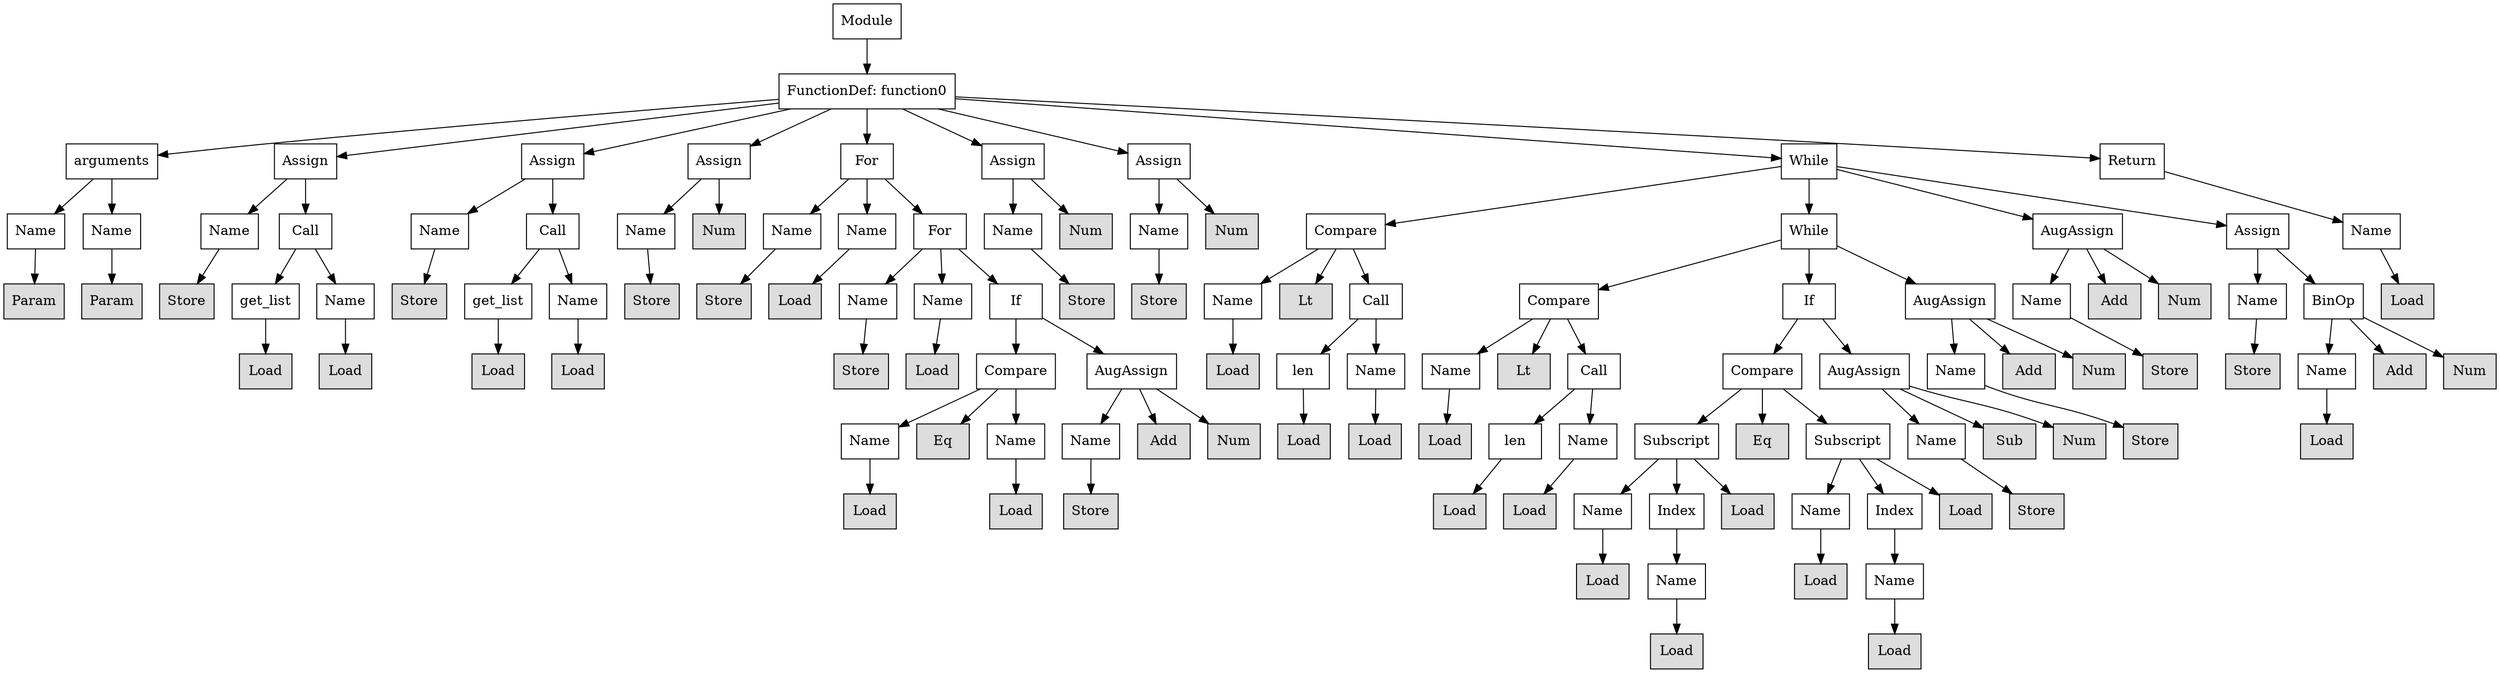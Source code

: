 digraph G {
n0 [shape=rect, label="Module"];
n1 [shape=rect, label="FunctionDef: function0"];
n2 [shape=rect, label="arguments"];
n3 [shape=rect, label="Assign"];
n4 [shape=rect, label="Assign"];
n5 [shape=rect, label="Assign"];
n6 [shape=rect, label="For"];
n7 [shape=rect, label="Assign"];
n8 [shape=rect, label="Assign"];
n9 [shape=rect, label="While"];
n10 [shape=rect, label="Return"];
n11 [shape=rect, label="Name"];
n12 [shape=rect, label="Name"];
n13 [shape=rect, label="Name"];
n14 [shape=rect, label="Call"];
n15 [shape=rect, label="Name"];
n16 [shape=rect, label="Call"];
n17 [shape=rect, label="Name"];
n18 [shape=rect, label="Num" style="filled" fillcolor="#dddddd"];
n19 [shape=rect, label="Name"];
n20 [shape=rect, label="Name"];
n21 [shape=rect, label="For"];
n22 [shape=rect, label="Name"];
n23 [shape=rect, label="Num" style="filled" fillcolor="#dddddd"];
n24 [shape=rect, label="Name"];
n25 [shape=rect, label="Num" style="filled" fillcolor="#dddddd"];
n26 [shape=rect, label="Compare"];
n27 [shape=rect, label="While"];
n28 [shape=rect, label="AugAssign"];
n29 [shape=rect, label="Assign"];
n30 [shape=rect, label="Name"];
n31 [shape=rect, label="Param" style="filled" fillcolor="#dddddd"];
n32 [shape=rect, label="Param" style="filled" fillcolor="#dddddd"];
n33 [shape=rect, label="Store" style="filled" fillcolor="#dddddd"];
n34 [shape=rect, label="get_list"];
n35 [shape=rect, label="Name"];
n36 [shape=rect, label="Store" style="filled" fillcolor="#dddddd"];
n37 [shape=rect, label="get_list"];
n38 [shape=rect, label="Name"];
n39 [shape=rect, label="Store" style="filled" fillcolor="#dddddd"];
n40 [shape=rect, label="Store" style="filled" fillcolor="#dddddd"];
n41 [shape=rect, label="Load" style="filled" fillcolor="#dddddd"];
n42 [shape=rect, label="Name"];
n43 [shape=rect, label="Name"];
n44 [shape=rect, label="If"];
n45 [shape=rect, label="Store" style="filled" fillcolor="#dddddd"];
n46 [shape=rect, label="Store" style="filled" fillcolor="#dddddd"];
n47 [shape=rect, label="Name"];
n48 [shape=rect, label="Lt" style="filled" fillcolor="#dddddd"];
n49 [shape=rect, label="Call"];
n50 [shape=rect, label="Compare"];
n51 [shape=rect, label="If"];
n52 [shape=rect, label="AugAssign"];
n53 [shape=rect, label="Name"];
n54 [shape=rect, label="Add" style="filled" fillcolor="#dddddd"];
n55 [shape=rect, label="Num" style="filled" fillcolor="#dddddd"];
n56 [shape=rect, label="Name"];
n57 [shape=rect, label="BinOp"];
n58 [shape=rect, label="Load" style="filled" fillcolor="#dddddd"];
n59 [shape=rect, label="Load" style="filled" fillcolor="#dddddd"];
n60 [shape=rect, label="Load" style="filled" fillcolor="#dddddd"];
n61 [shape=rect, label="Load" style="filled" fillcolor="#dddddd"];
n62 [shape=rect, label="Load" style="filled" fillcolor="#dddddd"];
n63 [shape=rect, label="Store" style="filled" fillcolor="#dddddd"];
n64 [shape=rect, label="Load" style="filled" fillcolor="#dddddd"];
n65 [shape=rect, label="Compare"];
n66 [shape=rect, label="AugAssign"];
n67 [shape=rect, label="Load" style="filled" fillcolor="#dddddd"];
n68 [shape=rect, label="len"];
n69 [shape=rect, label="Name"];
n70 [shape=rect, label="Name"];
n71 [shape=rect, label="Lt" style="filled" fillcolor="#dddddd"];
n72 [shape=rect, label="Call"];
n73 [shape=rect, label="Compare"];
n74 [shape=rect, label="AugAssign"];
n75 [shape=rect, label="Name"];
n76 [shape=rect, label="Add" style="filled" fillcolor="#dddddd"];
n77 [shape=rect, label="Num" style="filled" fillcolor="#dddddd"];
n78 [shape=rect, label="Store" style="filled" fillcolor="#dddddd"];
n79 [shape=rect, label="Store" style="filled" fillcolor="#dddddd"];
n80 [shape=rect, label="Name"];
n81 [shape=rect, label="Add" style="filled" fillcolor="#dddddd"];
n82 [shape=rect, label="Num" style="filled" fillcolor="#dddddd"];
n83 [shape=rect, label="Name"];
n84 [shape=rect, label="Eq" style="filled" fillcolor="#dddddd"];
n85 [shape=rect, label="Name"];
n86 [shape=rect, label="Name"];
n87 [shape=rect, label="Add" style="filled" fillcolor="#dddddd"];
n88 [shape=rect, label="Num" style="filled" fillcolor="#dddddd"];
n89 [shape=rect, label="Load" style="filled" fillcolor="#dddddd"];
n90 [shape=rect, label="Load" style="filled" fillcolor="#dddddd"];
n91 [shape=rect, label="Load" style="filled" fillcolor="#dddddd"];
n92 [shape=rect, label="len"];
n93 [shape=rect, label="Name"];
n94 [shape=rect, label="Subscript"];
n95 [shape=rect, label="Eq" style="filled" fillcolor="#dddddd"];
n96 [shape=rect, label="Subscript"];
n97 [shape=rect, label="Name"];
n98 [shape=rect, label="Sub" style="filled" fillcolor="#dddddd"];
n99 [shape=rect, label="Num" style="filled" fillcolor="#dddddd"];
n100 [shape=rect, label="Store" style="filled" fillcolor="#dddddd"];
n101 [shape=rect, label="Load" style="filled" fillcolor="#dddddd"];
n102 [shape=rect, label="Load" style="filled" fillcolor="#dddddd"];
n103 [shape=rect, label="Load" style="filled" fillcolor="#dddddd"];
n104 [shape=rect, label="Store" style="filled" fillcolor="#dddddd"];
n105 [shape=rect, label="Load" style="filled" fillcolor="#dddddd"];
n106 [shape=rect, label="Load" style="filled" fillcolor="#dddddd"];
n107 [shape=rect, label="Name"];
n108 [shape=rect, label="Index"];
n109 [shape=rect, label="Load" style="filled" fillcolor="#dddddd"];
n110 [shape=rect, label="Name"];
n111 [shape=rect, label="Index"];
n112 [shape=rect, label="Load" style="filled" fillcolor="#dddddd"];
n113 [shape=rect, label="Store" style="filled" fillcolor="#dddddd"];
n114 [shape=rect, label="Load" style="filled" fillcolor="#dddddd"];
n115 [shape=rect, label="Name"];
n116 [shape=rect, label="Load" style="filled" fillcolor="#dddddd"];
n117 [shape=rect, label="Name"];
n118 [shape=rect, label="Load" style="filled" fillcolor="#dddddd"];
n119 [shape=rect, label="Load" style="filled" fillcolor="#dddddd"];
n0 -> n1;
n1 -> n2;
n1 -> n3;
n1 -> n4;
n1 -> n5;
n1 -> n6;
n1 -> n7;
n1 -> n8;
n1 -> n9;
n1 -> n10;
n2 -> n11;
n2 -> n12;
n3 -> n13;
n3 -> n14;
n4 -> n15;
n4 -> n16;
n5 -> n17;
n5 -> n18;
n6 -> n19;
n6 -> n20;
n6 -> n21;
n7 -> n22;
n7 -> n23;
n8 -> n24;
n8 -> n25;
n9 -> n26;
n9 -> n27;
n9 -> n28;
n9 -> n29;
n10 -> n30;
n11 -> n31;
n12 -> n32;
n13 -> n33;
n14 -> n34;
n14 -> n35;
n15 -> n36;
n16 -> n37;
n16 -> n38;
n17 -> n39;
n19 -> n40;
n20 -> n41;
n21 -> n42;
n21 -> n43;
n21 -> n44;
n22 -> n45;
n24 -> n46;
n26 -> n47;
n26 -> n48;
n26 -> n49;
n27 -> n50;
n27 -> n51;
n27 -> n52;
n28 -> n53;
n28 -> n54;
n28 -> n55;
n29 -> n56;
n29 -> n57;
n30 -> n58;
n34 -> n59;
n35 -> n60;
n37 -> n61;
n38 -> n62;
n42 -> n63;
n43 -> n64;
n44 -> n65;
n44 -> n66;
n47 -> n67;
n49 -> n68;
n49 -> n69;
n50 -> n70;
n50 -> n71;
n50 -> n72;
n51 -> n73;
n51 -> n74;
n52 -> n75;
n52 -> n76;
n52 -> n77;
n53 -> n78;
n56 -> n79;
n57 -> n80;
n57 -> n81;
n57 -> n82;
n65 -> n83;
n65 -> n84;
n65 -> n85;
n66 -> n86;
n66 -> n87;
n66 -> n88;
n68 -> n89;
n69 -> n90;
n70 -> n91;
n72 -> n92;
n72 -> n93;
n73 -> n94;
n73 -> n95;
n73 -> n96;
n74 -> n97;
n74 -> n98;
n74 -> n99;
n75 -> n100;
n80 -> n101;
n83 -> n102;
n85 -> n103;
n86 -> n104;
n92 -> n105;
n93 -> n106;
n94 -> n107;
n94 -> n108;
n94 -> n109;
n96 -> n110;
n96 -> n111;
n96 -> n112;
n97 -> n113;
n107 -> n114;
n108 -> n115;
n110 -> n116;
n111 -> n117;
n115 -> n118;
n117 -> n119;
}

